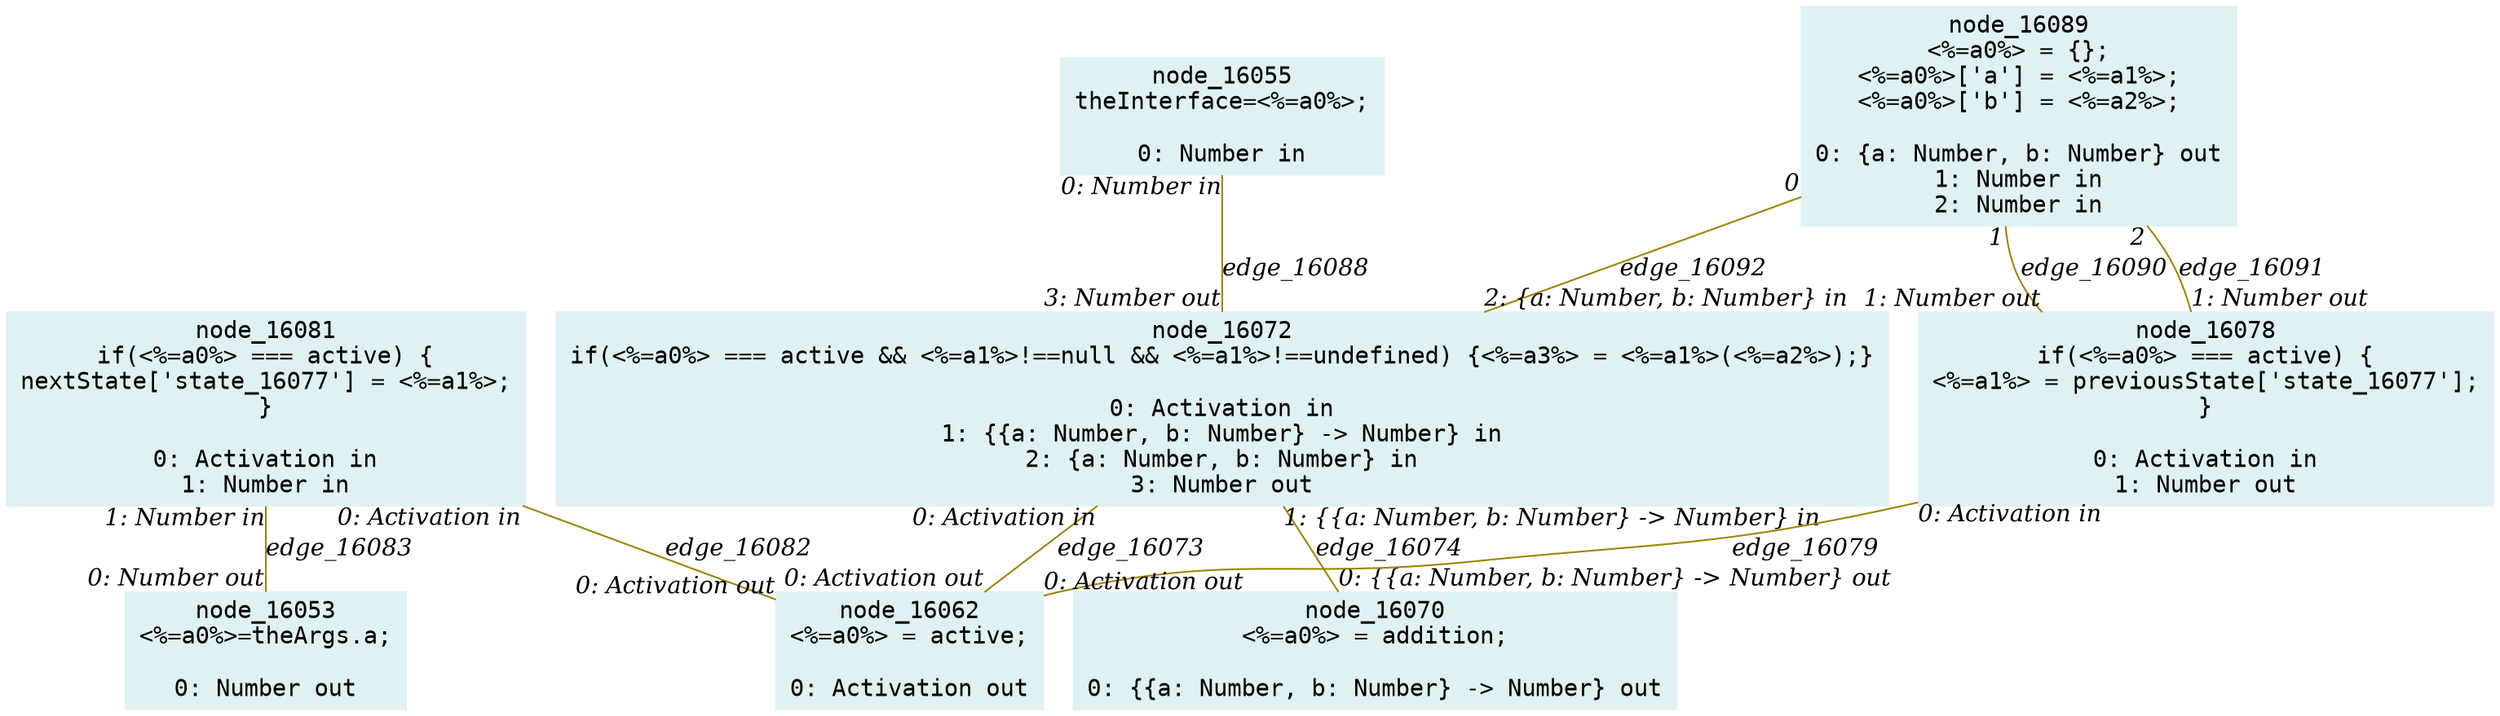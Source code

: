 digraph g{node_16053 [shape="box", style="filled", color="#dff1f2", fontname="Courier", label="node_16053
<%=a0%>=theArgs.a;

0: Number out" ]
node_16055 [shape="box", style="filled", color="#dff1f2", fontname="Courier", label="node_16055
theInterface=<%=a0%>;

0: Number in" ]
node_16062 [shape="box", style="filled", color="#dff1f2", fontname="Courier", label="node_16062
<%=a0%> = active;

0: Activation out" ]
node_16070 [shape="box", style="filled", color="#dff1f2", fontname="Courier", label="node_16070
<%=a0%> = addition;

0: {{a: Number, b: Number} -> Number} out" ]
node_16072 [shape="box", style="filled", color="#dff1f2", fontname="Courier", label="node_16072
if(<%=a0%> === active && <%=a1%>!==null && <%=a1%>!==undefined) {<%=a3%> = <%=a1%>(<%=a2%>);}

0: Activation in
1: {{a: Number, b: Number} -> Number} in
2: {a: Number, b: Number} in
3: Number out" ]
node_16078 [shape="box", style="filled", color="#dff1f2", fontname="Courier", label="node_16078
if(<%=a0%> === active) {
<%=a1%> = previousState['state_16077'];
}

0: Activation in
1: Number out" ]
node_16081 [shape="box", style="filled", color="#dff1f2", fontname="Courier", label="node_16081
if(<%=a0%> === active) {
nextState['state_16077'] = <%=a1%>;
}

0: Activation in
1: Number in" ]
node_16089 [shape="box", style="filled", color="#dff1f2", fontname="Courier", label="node_16089
<%=a0%> = {};
<%=a0%>['a'] = <%=a1%>;
<%=a0%>['b'] = <%=a2%>;

0: {a: Number, b: Number} out
1: Number in
2: Number in" ]
node_16072 -> node_16062 [dir=none, arrowHead=none, fontname="Times-Italic", arrowsize=1, color="#9d8400", label="edge_16073",  headlabel="0: Activation out", taillabel="0: Activation in" ]
node_16072 -> node_16070 [dir=none, arrowHead=none, fontname="Times-Italic", arrowsize=1, color="#9d8400", label="edge_16074",  headlabel="0: {{a: Number, b: Number} -> Number} out", taillabel="1: {{a: Number, b: Number} -> Number} in" ]
node_16078 -> node_16062 [dir=none, arrowHead=none, fontname="Times-Italic", arrowsize=1, color="#9d8400", label="edge_16079",  headlabel="0: Activation out", taillabel="0: Activation in" ]
node_16081 -> node_16062 [dir=none, arrowHead=none, fontname="Times-Italic", arrowsize=1, color="#9d8400", label="edge_16082",  headlabel="0: Activation out", taillabel="0: Activation in" ]
node_16081 -> node_16053 [dir=none, arrowHead=none, fontname="Times-Italic", arrowsize=1, color="#9d8400", label="edge_16083",  headlabel="0: Number out", taillabel="1: Number in" ]
node_16055 -> node_16072 [dir=none, arrowHead=none, fontname="Times-Italic", arrowsize=1, color="#9d8400", label="edge_16088",  headlabel="3: Number out", taillabel="0: Number in" ]
node_16089 -> node_16078 [dir=none, arrowHead=none, fontname="Times-Italic", arrowsize=1, color="#9d8400", label="edge_16090",  headlabel="1: Number out", taillabel="1" ]
node_16089 -> node_16078 [dir=none, arrowHead=none, fontname="Times-Italic", arrowsize=1, color="#9d8400", label="edge_16091",  headlabel="1: Number out", taillabel="2" ]
node_16089 -> node_16072 [dir=none, arrowHead=none, fontname="Times-Italic", arrowsize=1, color="#9d8400", label="edge_16092",  headlabel="2: {a: Number, b: Number} in", taillabel="0" ]
}